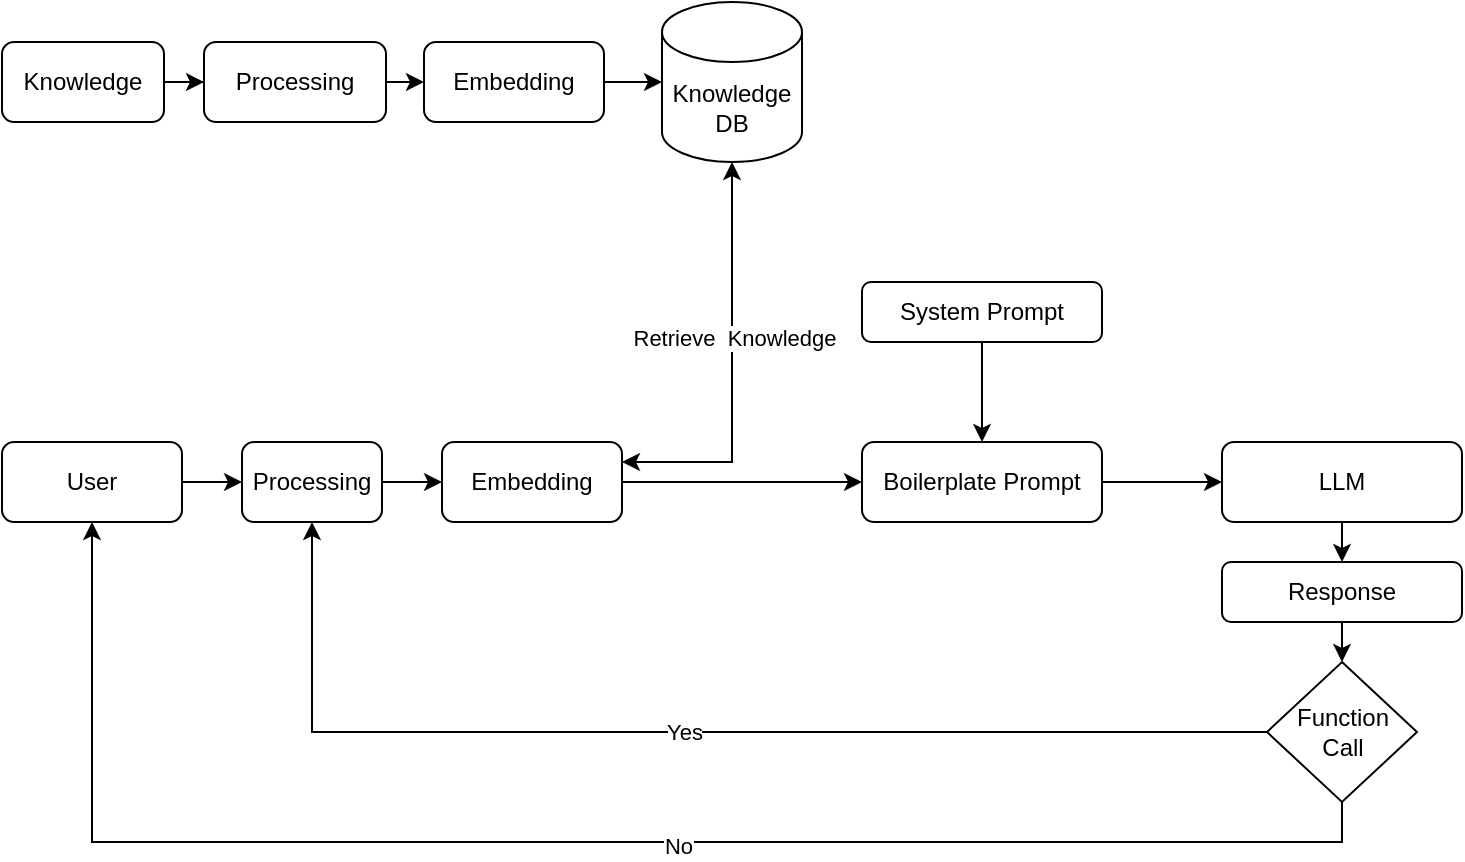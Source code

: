 <mxfile version="21.3.2" type="device">
  <diagram id="C5RBs43oDa-KdzZeNtuy" name="Page-1">
    <mxGraphModel dx="901" dy="483" grid="1" gridSize="10" guides="1" tooltips="1" connect="1" arrows="1" fold="1" page="1" pageScale="1" pageWidth="827" pageHeight="1169" math="0" shadow="0">
      <root>
        <mxCell id="WIyWlLk6GJQsqaUBKTNV-0" />
        <mxCell id="WIyWlLk6GJQsqaUBKTNV-1" parent="WIyWlLk6GJQsqaUBKTNV-0" />
        <mxCell id="ut_9dFhyEK4qxXcFYw3r-1" style="edgeStyle=orthogonalEdgeStyle;rounded=0;orthogonalLoop=1;jettySize=auto;html=1;exitX=1;exitY=0.5;exitDx=0;exitDy=0;" edge="1" parent="WIyWlLk6GJQsqaUBKTNV-1" source="WIyWlLk6GJQsqaUBKTNV-3" target="ut_9dFhyEK4qxXcFYw3r-0">
          <mxGeometry relative="1" as="geometry" />
        </mxCell>
        <mxCell id="WIyWlLk6GJQsqaUBKTNV-3" value="User" style="rounded=1;whiteSpace=wrap;html=1;fontSize=12;glass=0;strokeWidth=1;shadow=0;" parent="WIyWlLk6GJQsqaUBKTNV-1" vertex="1">
          <mxGeometry x="49" y="400" width="90" height="40" as="geometry" />
        </mxCell>
        <mxCell id="ut_9dFhyEK4qxXcFYw3r-3" style="edgeStyle=orthogonalEdgeStyle;rounded=0;orthogonalLoop=1;jettySize=auto;html=1;entryX=0;entryY=0.5;entryDx=0;entryDy=0;" edge="1" parent="WIyWlLk6GJQsqaUBKTNV-1" source="ut_9dFhyEK4qxXcFYw3r-0" target="ut_9dFhyEK4qxXcFYw3r-2">
          <mxGeometry relative="1" as="geometry" />
        </mxCell>
        <mxCell id="ut_9dFhyEK4qxXcFYw3r-0" value="Processing" style="rounded=1;whiteSpace=wrap;html=1;" vertex="1" parent="WIyWlLk6GJQsqaUBKTNV-1">
          <mxGeometry x="169" y="400" width="70" height="40" as="geometry" />
        </mxCell>
        <mxCell id="ut_9dFhyEK4qxXcFYw3r-6" style="edgeStyle=orthogonalEdgeStyle;rounded=0;orthogonalLoop=1;jettySize=auto;html=1;exitX=1;exitY=0;exitDx=0;exitDy=0;entryX=1;entryY=0;entryDx=0;entryDy=0;" edge="1" parent="WIyWlLk6GJQsqaUBKTNV-1" source="ut_9dFhyEK4qxXcFYw3r-2" target="ut_9dFhyEK4qxXcFYw3r-2">
          <mxGeometry relative="1" as="geometry" />
        </mxCell>
        <mxCell id="ut_9dFhyEK4qxXcFYw3r-7" style="edgeStyle=orthogonalEdgeStyle;rounded=0;orthogonalLoop=1;jettySize=auto;html=1;exitX=1;exitY=0.25;exitDx=0;exitDy=0;startArrow=classic;startFill=1;" edge="1" parent="WIyWlLk6GJQsqaUBKTNV-1" source="ut_9dFhyEK4qxXcFYw3r-2" target="ut_9dFhyEK4qxXcFYw3r-4">
          <mxGeometry relative="1" as="geometry" />
        </mxCell>
        <mxCell id="ut_9dFhyEK4qxXcFYw3r-8" value="Retrieve&amp;nbsp; Knowledge" style="edgeLabel;html=1;align=center;verticalAlign=middle;resizable=0;points=[];" vertex="1" connectable="0" parent="ut_9dFhyEK4qxXcFYw3r-7">
          <mxGeometry x="0.147" y="-1" relative="1" as="geometry">
            <mxPoint as="offset" />
          </mxGeometry>
        </mxCell>
        <mxCell id="ut_9dFhyEK4qxXcFYw3r-9" style="edgeStyle=orthogonalEdgeStyle;rounded=0;orthogonalLoop=1;jettySize=auto;html=1;exitX=1;exitY=0.5;exitDx=0;exitDy=0;" edge="1" parent="WIyWlLk6GJQsqaUBKTNV-1" source="ut_9dFhyEK4qxXcFYw3r-2" target="ut_9dFhyEK4qxXcFYw3r-10">
          <mxGeometry relative="1" as="geometry">
            <mxPoint x="419" y="419.759" as="targetPoint" />
          </mxGeometry>
        </mxCell>
        <mxCell id="ut_9dFhyEK4qxXcFYw3r-2" value="Embedding" style="rounded=1;whiteSpace=wrap;html=1;" vertex="1" parent="WIyWlLk6GJQsqaUBKTNV-1">
          <mxGeometry x="269" y="400" width="90" height="40" as="geometry" />
        </mxCell>
        <mxCell id="ut_9dFhyEK4qxXcFYw3r-4" value="Knowledge DB" style="shape=cylinder3;whiteSpace=wrap;html=1;boundedLbl=1;backgroundOutline=1;size=15;" vertex="1" parent="WIyWlLk6GJQsqaUBKTNV-1">
          <mxGeometry x="379" y="180" width="70" height="80" as="geometry" />
        </mxCell>
        <mxCell id="ut_9dFhyEK4qxXcFYw3r-14" style="edgeStyle=orthogonalEdgeStyle;rounded=0;orthogonalLoop=1;jettySize=auto;html=1;entryX=0;entryY=0.5;entryDx=0;entryDy=0;" edge="1" parent="WIyWlLk6GJQsqaUBKTNV-1" source="ut_9dFhyEK4qxXcFYw3r-10" target="ut_9dFhyEK4qxXcFYw3r-13">
          <mxGeometry relative="1" as="geometry" />
        </mxCell>
        <mxCell id="ut_9dFhyEK4qxXcFYw3r-10" value="Boilerplate Prompt" style="rounded=1;whiteSpace=wrap;html=1;" vertex="1" parent="WIyWlLk6GJQsqaUBKTNV-1">
          <mxGeometry x="479" y="400" width="120" height="40" as="geometry" />
        </mxCell>
        <mxCell id="ut_9dFhyEK4qxXcFYw3r-12" style="edgeStyle=orthogonalEdgeStyle;rounded=0;orthogonalLoop=1;jettySize=auto;html=1;entryX=0.5;entryY=0;entryDx=0;entryDy=0;" edge="1" parent="WIyWlLk6GJQsqaUBKTNV-1" source="ut_9dFhyEK4qxXcFYw3r-11" target="ut_9dFhyEK4qxXcFYw3r-10">
          <mxGeometry relative="1" as="geometry" />
        </mxCell>
        <mxCell id="ut_9dFhyEK4qxXcFYw3r-11" value="System Prompt" style="rounded=1;whiteSpace=wrap;html=1;" vertex="1" parent="WIyWlLk6GJQsqaUBKTNV-1">
          <mxGeometry x="479" y="320" width="120" height="30" as="geometry" />
        </mxCell>
        <mxCell id="ut_9dFhyEK4qxXcFYw3r-17" style="edgeStyle=orthogonalEdgeStyle;rounded=0;orthogonalLoop=1;jettySize=auto;html=1;exitX=0.5;exitY=1;exitDx=0;exitDy=0;entryX=0.5;entryY=0;entryDx=0;entryDy=0;" edge="1" parent="WIyWlLk6GJQsqaUBKTNV-1" source="ut_9dFhyEK4qxXcFYw3r-13" target="ut_9dFhyEK4qxXcFYw3r-16">
          <mxGeometry relative="1" as="geometry" />
        </mxCell>
        <mxCell id="ut_9dFhyEK4qxXcFYw3r-13" value="LLM" style="rounded=1;whiteSpace=wrap;html=1;" vertex="1" parent="WIyWlLk6GJQsqaUBKTNV-1">
          <mxGeometry x="659" y="400" width="120" height="40" as="geometry" />
        </mxCell>
        <mxCell id="ut_9dFhyEK4qxXcFYw3r-21" style="edgeStyle=orthogonalEdgeStyle;rounded=0;orthogonalLoop=1;jettySize=auto;html=1;exitX=0.5;exitY=1;exitDx=0;exitDy=0;entryX=0.5;entryY=0;entryDx=0;entryDy=0;" edge="1" parent="WIyWlLk6GJQsqaUBKTNV-1" source="ut_9dFhyEK4qxXcFYw3r-16" target="ut_9dFhyEK4qxXcFYw3r-19">
          <mxGeometry relative="1" as="geometry" />
        </mxCell>
        <mxCell id="ut_9dFhyEK4qxXcFYw3r-16" value="Response" style="rounded=1;whiteSpace=wrap;html=1;" vertex="1" parent="WIyWlLk6GJQsqaUBKTNV-1">
          <mxGeometry x="659" y="460" width="120" height="30" as="geometry" />
        </mxCell>
        <mxCell id="ut_9dFhyEK4qxXcFYw3r-20" value="Yes" style="edgeStyle=orthogonalEdgeStyle;rounded=0;orthogonalLoop=1;jettySize=auto;html=1;entryX=0.5;entryY=1;entryDx=0;entryDy=0;" edge="1" parent="WIyWlLk6GJQsqaUBKTNV-1" source="ut_9dFhyEK4qxXcFYw3r-19" target="ut_9dFhyEK4qxXcFYw3r-0">
          <mxGeometry relative="1" as="geometry" />
        </mxCell>
        <mxCell id="ut_9dFhyEK4qxXcFYw3r-23" style="edgeStyle=orthogonalEdgeStyle;rounded=0;orthogonalLoop=1;jettySize=auto;html=1;exitX=0.5;exitY=1;exitDx=0;exitDy=0;" edge="1" parent="WIyWlLk6GJQsqaUBKTNV-1" source="ut_9dFhyEK4qxXcFYw3r-19" target="WIyWlLk6GJQsqaUBKTNV-3">
          <mxGeometry relative="1" as="geometry">
            <mxPoint x="719" y="640" as="targetPoint" />
          </mxGeometry>
        </mxCell>
        <mxCell id="ut_9dFhyEK4qxXcFYw3r-24" value="No" style="edgeLabel;html=1;align=center;verticalAlign=middle;resizable=0;points=[];" vertex="1" connectable="0" parent="ut_9dFhyEK4qxXcFYw3r-23">
          <mxGeometry x="-0.126" y="2" relative="1" as="geometry">
            <mxPoint as="offset" />
          </mxGeometry>
        </mxCell>
        <mxCell id="ut_9dFhyEK4qxXcFYw3r-19" value="Function&lt;br&gt;Call" style="rhombus;whiteSpace=wrap;html=1;" vertex="1" parent="WIyWlLk6GJQsqaUBKTNV-1">
          <mxGeometry x="681.5" y="510" width="75" height="70" as="geometry" />
        </mxCell>
        <mxCell id="ut_9dFhyEK4qxXcFYw3r-30" style="edgeStyle=orthogonalEdgeStyle;rounded=0;orthogonalLoop=1;jettySize=auto;html=1;exitX=1;exitY=0.5;exitDx=0;exitDy=0;" edge="1" parent="WIyWlLk6GJQsqaUBKTNV-1" source="ut_9dFhyEK4qxXcFYw3r-27" target="ut_9dFhyEK4qxXcFYw3r-28">
          <mxGeometry relative="1" as="geometry" />
        </mxCell>
        <mxCell id="ut_9dFhyEK4qxXcFYw3r-27" value="Knowledge" style="rounded=1;whiteSpace=wrap;html=1;" vertex="1" parent="WIyWlLk6GJQsqaUBKTNV-1">
          <mxGeometry x="49" y="200" width="81" height="40" as="geometry" />
        </mxCell>
        <mxCell id="ut_9dFhyEK4qxXcFYw3r-31" style="edgeStyle=orthogonalEdgeStyle;rounded=0;orthogonalLoop=1;jettySize=auto;html=1;exitX=1;exitY=0.5;exitDx=0;exitDy=0;entryX=0;entryY=0.5;entryDx=0;entryDy=0;" edge="1" parent="WIyWlLk6GJQsqaUBKTNV-1" source="ut_9dFhyEK4qxXcFYw3r-28" target="ut_9dFhyEK4qxXcFYw3r-29">
          <mxGeometry relative="1" as="geometry" />
        </mxCell>
        <mxCell id="ut_9dFhyEK4qxXcFYw3r-28" value="Processing" style="rounded=1;whiteSpace=wrap;html=1;" vertex="1" parent="WIyWlLk6GJQsqaUBKTNV-1">
          <mxGeometry x="150" y="200" width="91" height="40" as="geometry" />
        </mxCell>
        <mxCell id="ut_9dFhyEK4qxXcFYw3r-32" style="edgeStyle=orthogonalEdgeStyle;rounded=0;orthogonalLoop=1;jettySize=auto;html=1;exitX=1;exitY=0.5;exitDx=0;exitDy=0;entryX=0;entryY=0.5;entryDx=0;entryDy=0;entryPerimeter=0;" edge="1" parent="WIyWlLk6GJQsqaUBKTNV-1" source="ut_9dFhyEK4qxXcFYw3r-29" target="ut_9dFhyEK4qxXcFYw3r-4">
          <mxGeometry relative="1" as="geometry" />
        </mxCell>
        <mxCell id="ut_9dFhyEK4qxXcFYw3r-29" value="Embedding" style="rounded=1;whiteSpace=wrap;html=1;" vertex="1" parent="WIyWlLk6GJQsqaUBKTNV-1">
          <mxGeometry x="260" y="200" width="90" height="40" as="geometry" />
        </mxCell>
      </root>
    </mxGraphModel>
  </diagram>
</mxfile>

